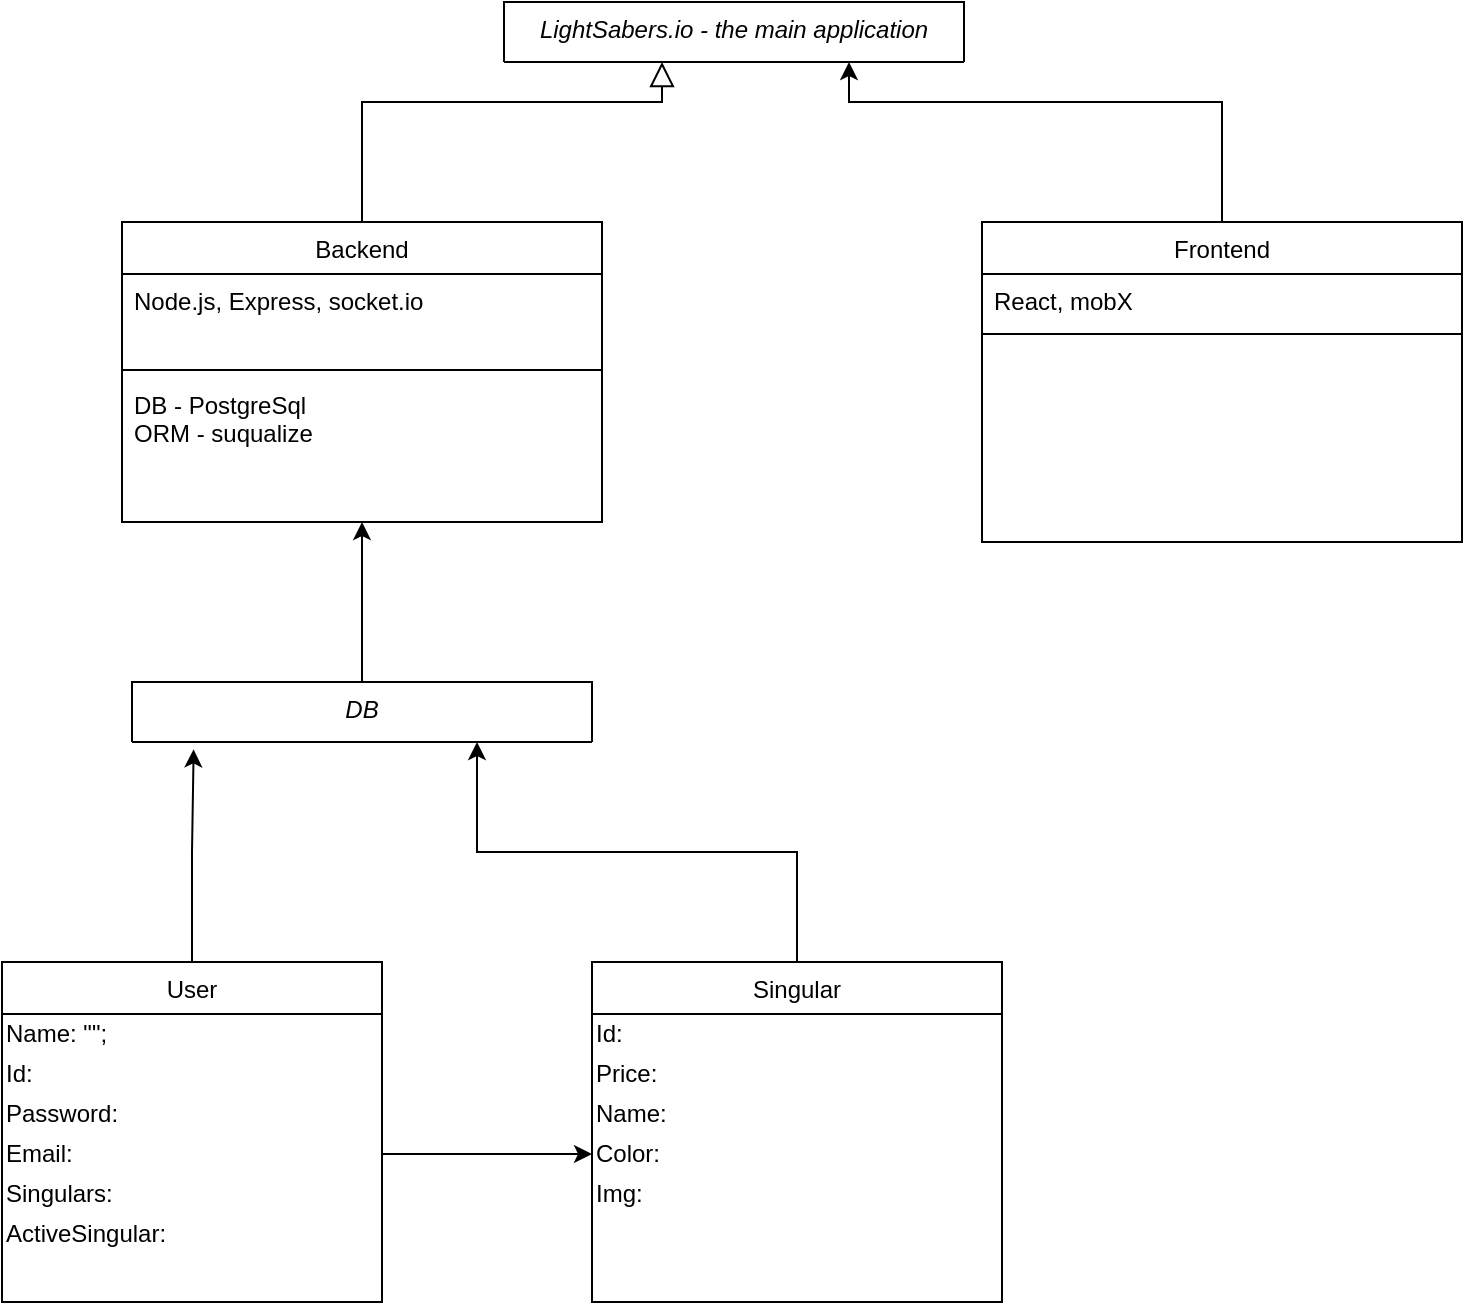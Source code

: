 <mxfile version="16.6.4" type="github">
  <diagram id="C5RBs43oDa-KdzZeNtuy" name="Page-1">
    <mxGraphModel dx="1125" dy="683" grid="1" gridSize="10" guides="1" tooltips="1" connect="1" arrows="1" fold="1" page="1" pageScale="1" pageWidth="827" pageHeight="1169" math="0" shadow="0">
      <root>
        <mxCell id="WIyWlLk6GJQsqaUBKTNV-0" />
        <mxCell id="WIyWlLk6GJQsqaUBKTNV-1" parent="WIyWlLk6GJQsqaUBKTNV-0" />
        <mxCell id="zkfFHV4jXpPFQw0GAbJ--0" value="LightSabers.io - the main application" style="swimlane;fontStyle=2;align=center;verticalAlign=top;childLayout=stackLayout;horizontal=1;startSize=30;horizontalStack=0;resizeParent=1;resizeLast=0;collapsible=1;marginBottom=0;rounded=0;shadow=0;strokeWidth=1;" parent="WIyWlLk6GJQsqaUBKTNV-1" vertex="1">
          <mxGeometry x="251" y="330" width="230" height="30" as="geometry">
            <mxRectangle x="230" y="140" width="160" height="26" as="alternateBounds" />
          </mxGeometry>
        </mxCell>
        <mxCell id="zkfFHV4jXpPFQw0GAbJ--13" value="Backend" style="swimlane;fontStyle=0;align=center;verticalAlign=top;childLayout=stackLayout;horizontal=1;startSize=26;horizontalStack=0;resizeParent=1;resizeLast=0;collapsible=1;marginBottom=0;rounded=0;shadow=0;strokeWidth=1;" parent="WIyWlLk6GJQsqaUBKTNV-1" vertex="1">
          <mxGeometry x="60" y="440" width="240" height="150" as="geometry">
            <mxRectangle x="340" y="380" width="170" height="26" as="alternateBounds" />
          </mxGeometry>
        </mxCell>
        <mxCell id="zkfFHV4jXpPFQw0GAbJ--14" value="Node.js, Express, socket.io" style="text;align=left;verticalAlign=top;spacingLeft=4;spacingRight=4;overflow=hidden;rotatable=0;points=[[0,0.5],[1,0.5]];portConstraint=eastwest;" parent="zkfFHV4jXpPFQw0GAbJ--13" vertex="1">
          <mxGeometry y="26" width="240" height="44" as="geometry" />
        </mxCell>
        <mxCell id="5d3LR4tfebc-WyZnwR1C-1" value="" style="line;html=1;strokeWidth=1;align=left;verticalAlign=middle;spacingTop=-1;spacingLeft=3;spacingRight=3;rotatable=0;labelPosition=right;points=[];portConstraint=eastwest;" vertex="1" parent="zkfFHV4jXpPFQw0GAbJ--13">
          <mxGeometry y="70" width="240" height="8" as="geometry" />
        </mxCell>
        <mxCell id="5d3LR4tfebc-WyZnwR1C-3" value="DB - PostgreSql&#xa;ORM - suqualize&#xa;" style="text;align=left;verticalAlign=top;spacingLeft=4;spacingRight=4;overflow=hidden;rotatable=0;points=[[0,0.5],[1,0.5]];portConstraint=eastwest;" vertex="1" parent="zkfFHV4jXpPFQw0GAbJ--13">
          <mxGeometry y="78" width="240" height="44" as="geometry" />
        </mxCell>
        <mxCell id="zkfFHV4jXpPFQw0GAbJ--16" value="" style="endArrow=block;endSize=10;endFill=0;shadow=0;strokeWidth=1;rounded=0;edgeStyle=elbowEdgeStyle;elbow=vertical;" parent="WIyWlLk6GJQsqaUBKTNV-1" source="zkfFHV4jXpPFQw0GAbJ--13" target="zkfFHV4jXpPFQw0GAbJ--0" edge="1">
          <mxGeometry width="160" relative="1" as="geometry">
            <mxPoint x="210" y="373" as="sourcePoint" />
            <mxPoint x="310" y="271" as="targetPoint" />
            <Array as="points">
              <mxPoint x="330" y="380" />
            </Array>
          </mxGeometry>
        </mxCell>
        <mxCell id="1AsqtnHoT4lghMYm2sDY-7" style="edgeStyle=orthogonalEdgeStyle;rounded=0;orthogonalLoop=1;jettySize=auto;html=1;entryX=0.75;entryY=1;entryDx=0;entryDy=0;exitX=0.5;exitY=0;exitDx=0;exitDy=0;" parent="WIyWlLk6GJQsqaUBKTNV-1" source="1AsqtnHoT4lghMYm2sDY-2" target="zkfFHV4jXpPFQw0GAbJ--0" edge="1">
          <mxGeometry relative="1" as="geometry">
            <Array as="points">
              <mxPoint x="610" y="380" />
              <mxPoint x="423" y="380" />
            </Array>
          </mxGeometry>
        </mxCell>
        <mxCell id="1AsqtnHoT4lghMYm2sDY-2" value="Frontend" style="swimlane;fontStyle=0;align=center;verticalAlign=top;childLayout=stackLayout;horizontal=1;startSize=26;horizontalStack=0;resizeParent=1;resizeLast=0;collapsible=1;marginBottom=0;rounded=0;shadow=0;strokeWidth=1;" parent="WIyWlLk6GJQsqaUBKTNV-1" vertex="1">
          <mxGeometry x="490" y="440" width="240" height="160" as="geometry">
            <mxRectangle x="340" y="380" width="170" height="26" as="alternateBounds" />
          </mxGeometry>
        </mxCell>
        <mxCell id="1AsqtnHoT4lghMYm2sDY-3" value="React, mobX" style="text;align=left;verticalAlign=top;spacingLeft=4;spacingRight=4;overflow=hidden;rotatable=0;points=[[0,0.5],[1,0.5]];portConstraint=eastwest;" parent="1AsqtnHoT4lghMYm2sDY-2" vertex="1">
          <mxGeometry y="26" width="240" height="26" as="geometry" />
        </mxCell>
        <mxCell id="1AsqtnHoT4lghMYm2sDY-4" value="" style="line;html=1;strokeWidth=1;align=left;verticalAlign=middle;spacingTop=-1;spacingLeft=3;spacingRight=3;rotatable=0;labelPosition=right;points=[];portConstraint=eastwest;" parent="1AsqtnHoT4lghMYm2sDY-2" vertex="1">
          <mxGeometry y="52" width="240" height="8" as="geometry" />
        </mxCell>
        <mxCell id="5d3LR4tfebc-WyZnwR1C-15" style="edgeStyle=orthogonalEdgeStyle;rounded=0;orthogonalLoop=1;jettySize=auto;html=1;exitX=0.5;exitY=0;exitDx=0;exitDy=0;entryX=0.134;entryY=1.122;entryDx=0;entryDy=0;entryPerimeter=0;" edge="1" parent="WIyWlLk6GJQsqaUBKTNV-1" source="5d3LR4tfebc-WyZnwR1C-4" target="5d3LR4tfebc-WyZnwR1C-8">
          <mxGeometry relative="1" as="geometry" />
        </mxCell>
        <mxCell id="5d3LR4tfebc-WyZnwR1C-4" value="User&#xa;" style="swimlane;fontStyle=0;align=center;verticalAlign=top;childLayout=stackLayout;horizontal=1;startSize=26;horizontalStack=0;resizeParent=1;resizeLast=0;collapsible=1;marginBottom=0;rounded=0;shadow=0;strokeWidth=1;" vertex="1" parent="WIyWlLk6GJQsqaUBKTNV-1">
          <mxGeometry y="810" width="190" height="170" as="geometry">
            <mxRectangle x="340" y="380" width="170" height="26" as="alternateBounds" />
          </mxGeometry>
        </mxCell>
        <mxCell id="5d3LR4tfebc-WyZnwR1C-10" value="&lt;div&gt;Name: &quot;&quot;;&lt;/div&gt;" style="text;html=1;align=left;verticalAlign=middle;resizable=0;points=[];autosize=1;strokeColor=none;fillColor=none;" vertex="1" parent="5d3LR4tfebc-WyZnwR1C-4">
          <mxGeometry y="26" width="190" height="20" as="geometry" />
        </mxCell>
        <mxCell id="5d3LR4tfebc-WyZnwR1C-11" value="Id:" style="text;html=1;align=left;verticalAlign=middle;resizable=0;points=[];autosize=1;strokeColor=none;fillColor=none;" vertex="1" parent="5d3LR4tfebc-WyZnwR1C-4">
          <mxGeometry y="46" width="190" height="20" as="geometry" />
        </mxCell>
        <mxCell id="5d3LR4tfebc-WyZnwR1C-14" value="Password:" style="text;html=1;align=left;verticalAlign=middle;resizable=0;points=[];autosize=1;strokeColor=none;fillColor=none;" vertex="1" parent="5d3LR4tfebc-WyZnwR1C-4">
          <mxGeometry y="66" width="190" height="20" as="geometry" />
        </mxCell>
        <mxCell id="5d3LR4tfebc-WyZnwR1C-13" value="&lt;div&gt;Email:&lt;/div&gt;" style="text;html=1;align=left;verticalAlign=middle;resizable=0;points=[];autosize=1;strokeColor=none;fillColor=none;" vertex="1" parent="5d3LR4tfebc-WyZnwR1C-4">
          <mxGeometry y="86" width="190" height="20" as="geometry" />
        </mxCell>
        <mxCell id="5d3LR4tfebc-WyZnwR1C-12" value="Singulars:" style="text;html=1;align=left;verticalAlign=middle;resizable=0;points=[];autosize=1;strokeColor=none;fillColor=none;" vertex="1" parent="5d3LR4tfebc-WyZnwR1C-4">
          <mxGeometry y="106" width="190" height="20" as="geometry" />
        </mxCell>
        <mxCell id="5d3LR4tfebc-WyZnwR1C-23" value="ActiveSingular:" style="text;html=1;align=left;verticalAlign=middle;resizable=0;points=[];autosize=1;strokeColor=none;fillColor=none;" vertex="1" parent="5d3LR4tfebc-WyZnwR1C-4">
          <mxGeometry y="126" width="190" height="20" as="geometry" />
        </mxCell>
        <mxCell id="5d3LR4tfebc-WyZnwR1C-9" style="edgeStyle=orthogonalEdgeStyle;rounded=0;orthogonalLoop=1;jettySize=auto;html=1;exitX=0.5;exitY=0;exitDx=0;exitDy=0;entryX=0.5;entryY=1;entryDx=0;entryDy=0;" edge="1" parent="WIyWlLk6GJQsqaUBKTNV-1" source="5d3LR4tfebc-WyZnwR1C-8" target="zkfFHV4jXpPFQw0GAbJ--13">
          <mxGeometry relative="1" as="geometry" />
        </mxCell>
        <mxCell id="5d3LR4tfebc-WyZnwR1C-8" value="DB&#xa;" style="swimlane;fontStyle=2;align=center;verticalAlign=top;childLayout=stackLayout;horizontal=1;startSize=30;horizontalStack=0;resizeParent=1;resizeLast=0;collapsible=1;marginBottom=0;rounded=0;shadow=0;strokeWidth=1;" vertex="1" parent="WIyWlLk6GJQsqaUBKTNV-1">
          <mxGeometry x="65" y="670" width="230" height="30" as="geometry">
            <mxRectangle x="230" y="140" width="160" height="26" as="alternateBounds" />
          </mxGeometry>
        </mxCell>
        <mxCell id="5d3LR4tfebc-WyZnwR1C-22" style="edgeStyle=orthogonalEdgeStyle;rounded=0;orthogonalLoop=1;jettySize=auto;html=1;exitX=0.5;exitY=0;exitDx=0;exitDy=0;entryX=0.75;entryY=1;entryDx=0;entryDy=0;" edge="1" parent="WIyWlLk6GJQsqaUBKTNV-1" source="5d3LR4tfebc-WyZnwR1C-16" target="5d3LR4tfebc-WyZnwR1C-8">
          <mxGeometry relative="1" as="geometry" />
        </mxCell>
        <mxCell id="5d3LR4tfebc-WyZnwR1C-16" value="Singular&#xa;" style="swimlane;fontStyle=0;align=center;verticalAlign=top;childLayout=stackLayout;horizontal=1;startSize=26;horizontalStack=0;resizeParent=1;resizeLast=0;collapsible=1;marginBottom=0;rounded=0;shadow=0;strokeWidth=1;" vertex="1" parent="WIyWlLk6GJQsqaUBKTNV-1">
          <mxGeometry x="295" y="810" width="205" height="170" as="geometry">
            <mxRectangle x="340" y="380" width="170" height="26" as="alternateBounds" />
          </mxGeometry>
        </mxCell>
        <mxCell id="5d3LR4tfebc-WyZnwR1C-17" value="Id:" style="text;html=1;align=left;verticalAlign=middle;resizable=0;points=[];autosize=1;strokeColor=none;fillColor=none;" vertex="1" parent="5d3LR4tfebc-WyZnwR1C-16">
          <mxGeometry y="26" width="205" height="20" as="geometry" />
        </mxCell>
        <mxCell id="5d3LR4tfebc-WyZnwR1C-18" value="Price:" style="text;html=1;align=left;verticalAlign=middle;resizable=0;points=[];autosize=1;strokeColor=none;fillColor=none;" vertex="1" parent="5d3LR4tfebc-WyZnwR1C-16">
          <mxGeometry y="46" width="205" height="20" as="geometry" />
        </mxCell>
        <mxCell id="5d3LR4tfebc-WyZnwR1C-19" value="Name:" style="text;html=1;align=left;verticalAlign=middle;resizable=0;points=[];autosize=1;strokeColor=none;fillColor=none;" vertex="1" parent="5d3LR4tfebc-WyZnwR1C-16">
          <mxGeometry y="66" width="205" height="20" as="geometry" />
        </mxCell>
        <mxCell id="5d3LR4tfebc-WyZnwR1C-20" value="Color:" style="text;html=1;align=left;verticalAlign=middle;resizable=0;points=[];autosize=1;strokeColor=none;fillColor=none;" vertex="1" parent="5d3LR4tfebc-WyZnwR1C-16">
          <mxGeometry y="86" width="205" height="20" as="geometry" />
        </mxCell>
        <mxCell id="5d3LR4tfebc-WyZnwR1C-26" value="Img:" style="text;html=1;align=left;verticalAlign=middle;resizable=0;points=[];autosize=1;strokeColor=none;fillColor=none;" vertex="1" parent="5d3LR4tfebc-WyZnwR1C-16">
          <mxGeometry y="106" width="205" height="20" as="geometry" />
        </mxCell>
        <mxCell id="5d3LR4tfebc-WyZnwR1C-24" style="edgeStyle=orthogonalEdgeStyle;rounded=0;orthogonalLoop=1;jettySize=auto;html=1;" edge="1" parent="WIyWlLk6GJQsqaUBKTNV-1" source="5d3LR4tfebc-WyZnwR1C-13" target="5d3LR4tfebc-WyZnwR1C-20">
          <mxGeometry relative="1" as="geometry" />
        </mxCell>
      </root>
    </mxGraphModel>
  </diagram>
</mxfile>
